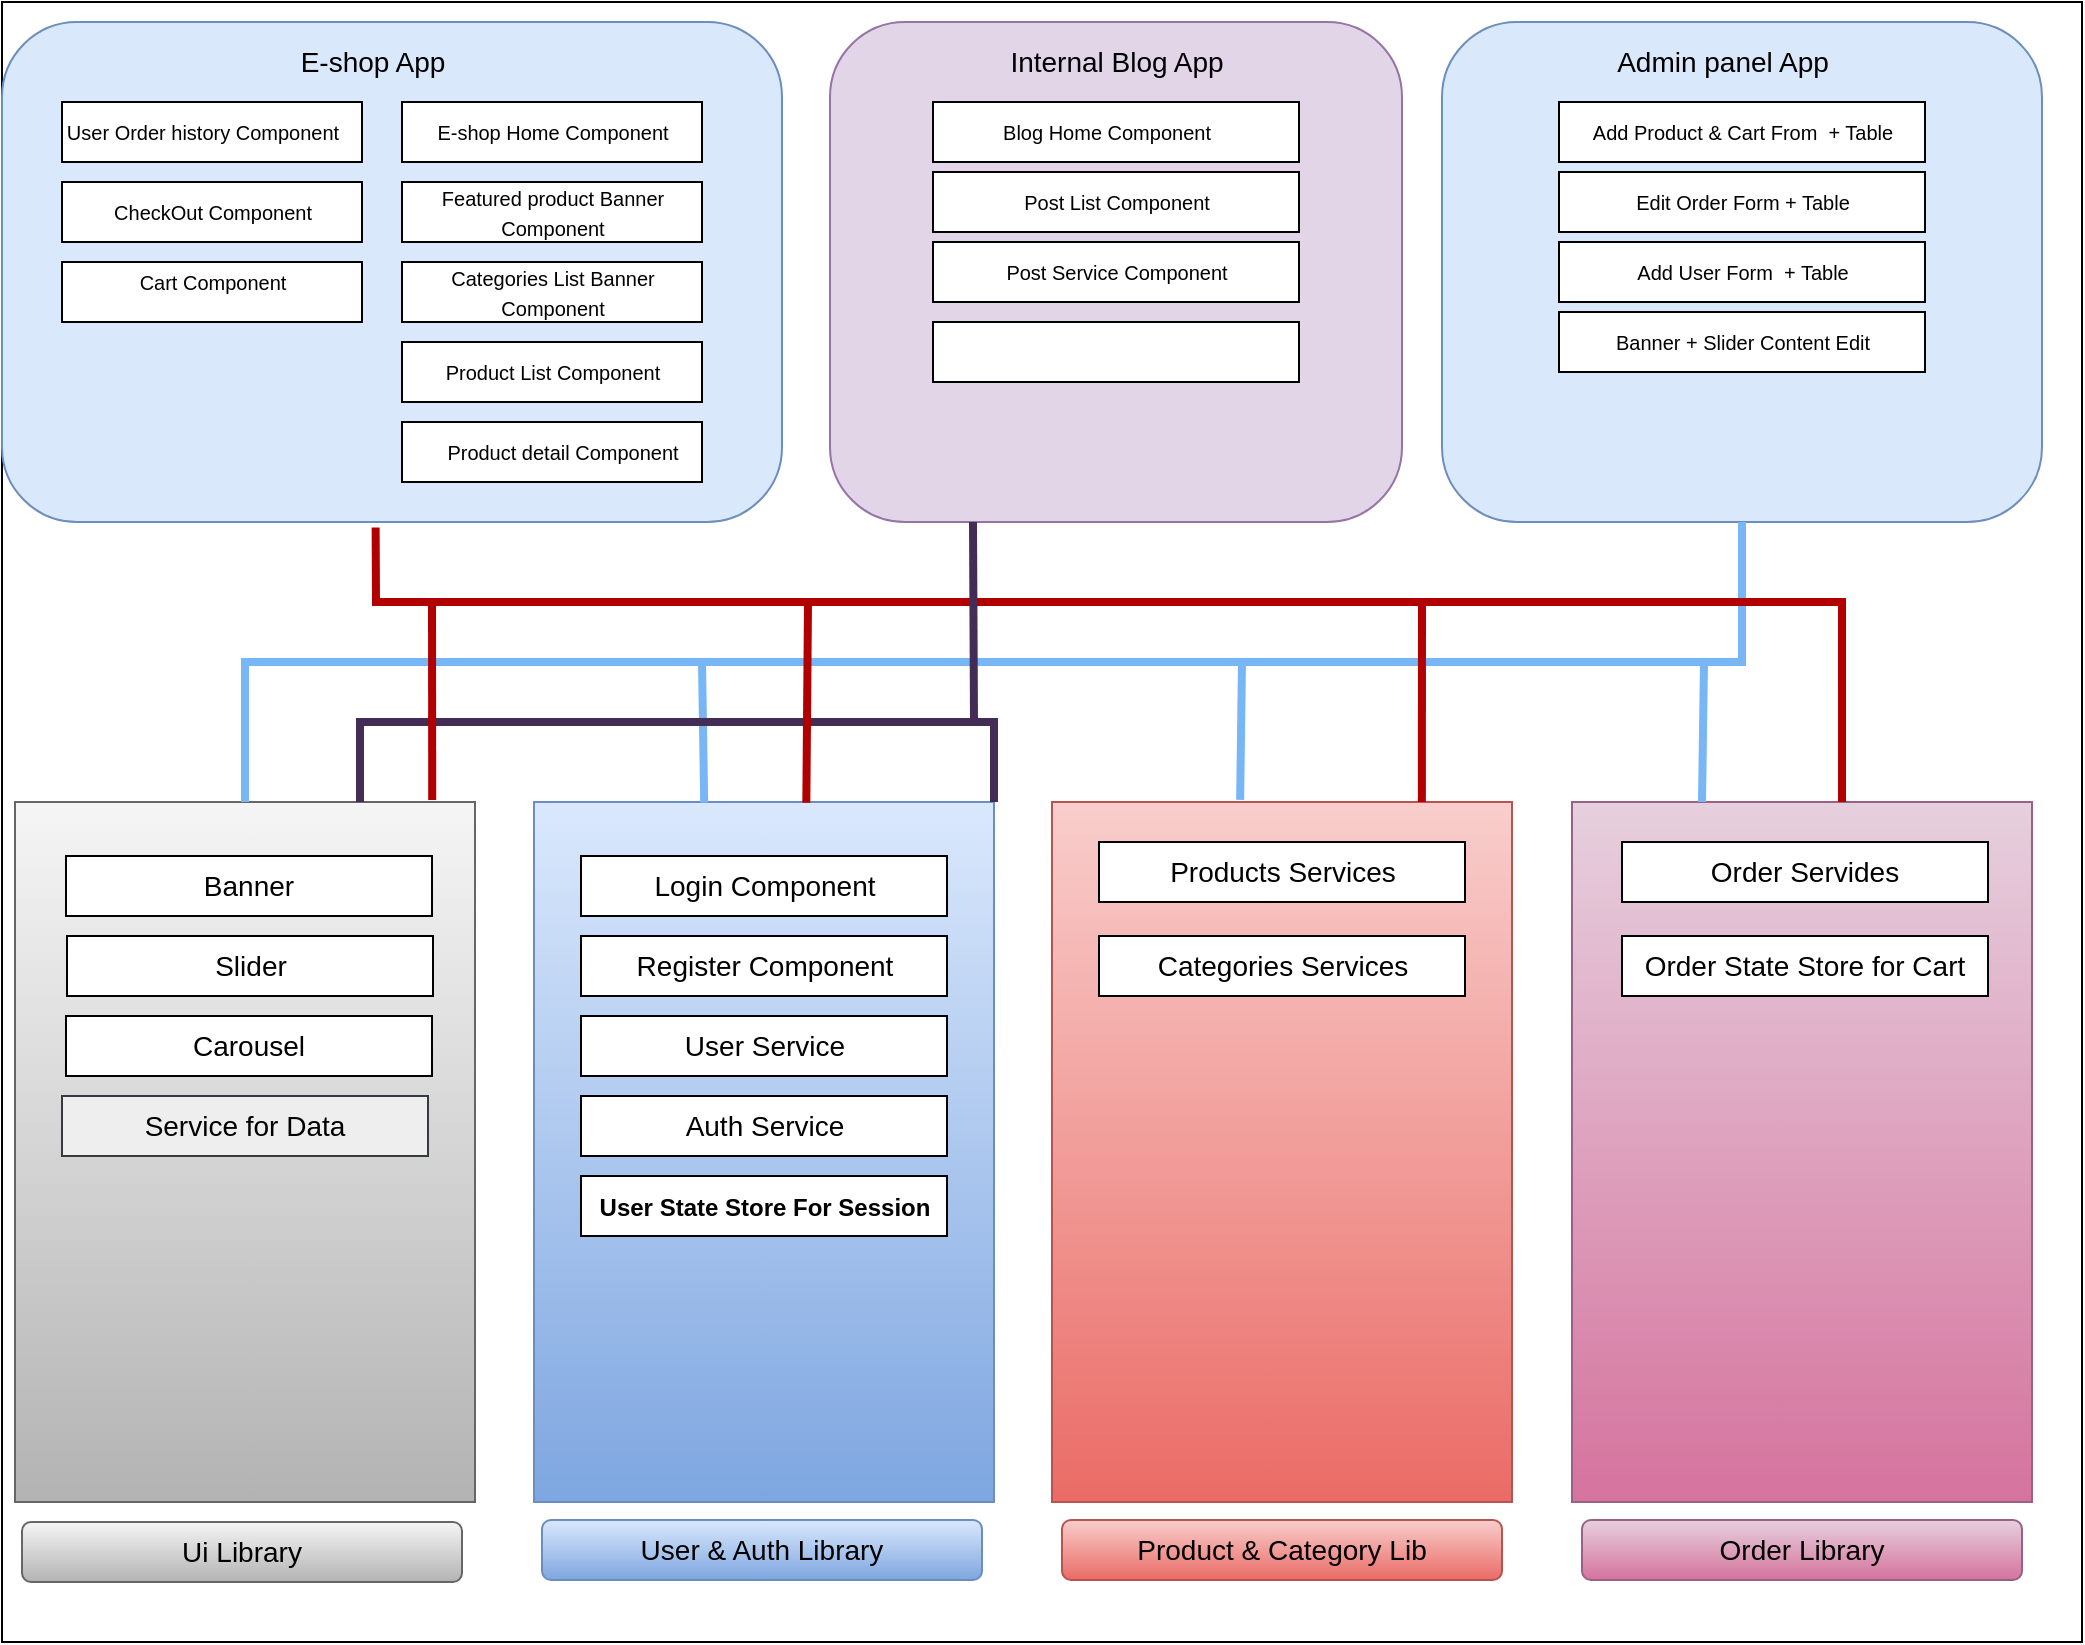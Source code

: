 <mxfile version="19.0.3" type="github">
  <diagram id="CiIdyIM88pYDMpZTxhpQ" name="Page-1">
    <mxGraphModel dx="1865" dy="1716" grid="1" gridSize="10" guides="1" tooltips="1" connect="1" arrows="1" fold="1" page="1" pageScale="1" pageWidth="827" pageHeight="1169" math="0" shadow="0">
      <root>
        <mxCell id="0" />
        <mxCell id="1" parent="0" />
        <mxCell id="9mC6WxwAKgtIo9bbNM0V-1" value="" style="rounded=0;whiteSpace=wrap;html=1;shadow=0;gradientColor=none;" vertex="1" parent="1">
          <mxGeometry x="-120" y="-40" width="1040" height="820" as="geometry" />
        </mxCell>
        <mxCell id="9mC6WxwAKgtIo9bbNM0V-2" value="" style="rounded=1;whiteSpace=wrap;html=1;fillColor=#dae8fc;strokeColor=#6c8ebf;" vertex="1" parent="1">
          <mxGeometry x="-120" y="-30" width="390" height="250" as="geometry" />
        </mxCell>
        <mxCell id="9mC6WxwAKgtIo9bbNM0V-3" value="" style="rounded=1;whiteSpace=wrap;html=1;fillColor=#e1d5e7;strokeColor=#9673a6;" vertex="1" parent="1">
          <mxGeometry x="294" y="-30" width="286" height="250" as="geometry" />
        </mxCell>
        <mxCell id="9mC6WxwAKgtIo9bbNM0V-4" value="" style="rounded=1;whiteSpace=wrap;html=1;fillColor=#dae8fc;strokeColor=#6c8ebf;" vertex="1" parent="1">
          <mxGeometry x="600" y="-30" width="300" height="250" as="geometry" />
        </mxCell>
        <mxCell id="9mC6WxwAKgtIo9bbNM0V-6" value="&lt;span style=&quot;font-size: 14px;&quot;&gt;E-shop App&lt;/span&gt;" style="text;html=1;resizable=0;autosize=1;align=center;verticalAlign=middle;points=[];fillColor=none;strokeColor=none;rounded=0;shadow=0;" vertex="1" parent="1">
          <mxGeometry x="20" y="-20" width="90" height="20" as="geometry" />
        </mxCell>
        <mxCell id="9mC6WxwAKgtIo9bbNM0V-7" value="&lt;span style=&quot;font-size: 14px;&quot;&gt;Internal Blog App&lt;/span&gt;" style="text;html=1;resizable=0;autosize=1;align=center;verticalAlign=middle;points=[];fillColor=none;strokeColor=none;rounded=0;shadow=0;" vertex="1" parent="1">
          <mxGeometry x="377" y="-20" width="120" height="20" as="geometry" />
        </mxCell>
        <mxCell id="9mC6WxwAKgtIo9bbNM0V-8" value="&lt;span style=&quot;font-size: 14px;&quot;&gt;Admin panel App&lt;/span&gt;" style="text;html=1;resizable=0;autosize=1;align=center;verticalAlign=middle;points=[];fillColor=none;strokeColor=none;rounded=0;shadow=0;" vertex="1" parent="1">
          <mxGeometry x="680" y="-20" width="120" height="20" as="geometry" />
        </mxCell>
        <mxCell id="9mC6WxwAKgtIo9bbNM0V-9" value="" style="rounded=0;whiteSpace=wrap;html=1;shadow=0;fontSize=14;" vertex="1" parent="1">
          <mxGeometry x="-90" y="10" width="150" height="30" as="geometry" />
        </mxCell>
        <mxCell id="9mC6WxwAKgtIo9bbNM0V-12" value="" style="rounded=0;whiteSpace=wrap;html=1;shadow=0;fontSize=14;" vertex="1" parent="1">
          <mxGeometry x="80" y="10" width="150" height="30" as="geometry" />
        </mxCell>
        <mxCell id="9mC6WxwAKgtIo9bbNM0V-13" value="" style="rounded=0;whiteSpace=wrap;html=1;shadow=0;fontSize=14;" vertex="1" parent="1">
          <mxGeometry x="80" y="50" width="150" height="30" as="geometry" />
        </mxCell>
        <mxCell id="9mC6WxwAKgtIo9bbNM0V-14" value="" style="rounded=0;whiteSpace=wrap;html=1;shadow=0;fontSize=14;" vertex="1" parent="1">
          <mxGeometry x="80" y="90" width="150" height="30" as="geometry" />
        </mxCell>
        <mxCell id="9mC6WxwAKgtIo9bbNM0V-15" value="" style="rounded=0;whiteSpace=wrap;html=1;shadow=0;fontSize=14;" vertex="1" parent="1">
          <mxGeometry x="80" y="130" width="150" height="30" as="geometry" />
        </mxCell>
        <mxCell id="9mC6WxwAKgtIo9bbNM0V-17" value="" style="rounded=0;whiteSpace=wrap;html=1;shadow=0;fontSize=14;" vertex="1" parent="1">
          <mxGeometry x="-90" y="50" width="150" height="30" as="geometry" />
        </mxCell>
        <mxCell id="9mC6WxwAKgtIo9bbNM0V-18" value="" style="rounded=0;whiteSpace=wrap;html=1;shadow=0;fontSize=14;" vertex="1" parent="1">
          <mxGeometry x="-90" y="90" width="150" height="30" as="geometry" />
        </mxCell>
        <mxCell id="9mC6WxwAKgtIo9bbNM0V-19" value="&lt;span style=&quot;font-size: 10px;&quot;&gt;User Order history Component&lt;/span&gt;" style="text;html=1;resizable=0;autosize=1;align=center;verticalAlign=middle;points=[];fillColor=none;strokeColor=none;rounded=0;shadow=0;" vertex="1" parent="1">
          <mxGeometry x="-95" y="15" width="150" height="20" as="geometry" />
        </mxCell>
        <mxCell id="9mC6WxwAKgtIo9bbNM0V-20" value="&lt;span style=&quot;font-size: 10px;&quot;&gt;CheckOut Component&lt;/span&gt;" style="text;html=1;resizable=0;autosize=1;align=center;verticalAlign=middle;points=[];fillColor=none;strokeColor=none;rounded=0;shadow=0;" vertex="1" parent="1">
          <mxGeometry x="-70" y="55" width="110" height="20" as="geometry" />
        </mxCell>
        <mxCell id="9mC6WxwAKgtIo9bbNM0V-21" value="&lt;span style=&quot;font-size: 10px;&quot;&gt;Cart Component&lt;/span&gt;" style="text;html=1;resizable=0;autosize=1;align=center;verticalAlign=middle;points=[];fillColor=none;strokeColor=none;rounded=0;shadow=0;" vertex="1" parent="1">
          <mxGeometry x="-60" y="90" width="90" height="20" as="geometry" />
        </mxCell>
        <mxCell id="9mC6WxwAKgtIo9bbNM0V-22" value="&lt;span style=&quot;font-size: 10px;&quot;&gt;E-shop Home Component&lt;/span&gt;" style="text;html=1;resizable=0;autosize=1;align=center;verticalAlign=middle;points=[];fillColor=none;strokeColor=none;rounded=0;shadow=0;" vertex="1" parent="1">
          <mxGeometry x="90" y="15" width="130" height="20" as="geometry" />
        </mxCell>
        <mxCell id="9mC6WxwAKgtIo9bbNM0V-23" value="&lt;span style=&quot;font-size: 10px;&quot;&gt;Featured product Banner &lt;br&gt;Component&lt;/span&gt;" style="text;html=1;resizable=0;autosize=1;align=center;verticalAlign=middle;points=[];fillColor=none;strokeColor=none;rounded=0;shadow=0;" vertex="1" parent="1">
          <mxGeometry x="90" y="45" width="130" height="40" as="geometry" />
        </mxCell>
        <mxCell id="9mC6WxwAKgtIo9bbNM0V-24" value="&lt;span style=&quot;font-size: 10px;&quot;&gt;Categories List Banner&lt;br&gt;Component&lt;br&gt;&lt;/span&gt;" style="text;html=1;resizable=0;autosize=1;align=center;verticalAlign=middle;points=[];fillColor=none;strokeColor=none;rounded=0;shadow=0;" vertex="1" parent="1">
          <mxGeometry x="95" y="85" width="120" height="40" as="geometry" />
        </mxCell>
        <mxCell id="9mC6WxwAKgtIo9bbNM0V-25" value="&lt;span style=&quot;font-size: 10px;&quot;&gt;Product List Component&lt;/span&gt;" style="text;html=1;resizable=0;autosize=1;align=center;verticalAlign=middle;points=[];fillColor=none;strokeColor=none;rounded=0;shadow=0;" vertex="1" parent="1">
          <mxGeometry x="95" y="135" width="120" height="20" as="geometry" />
        </mxCell>
        <mxCell id="9mC6WxwAKgtIo9bbNM0V-28" value="" style="rounded=0;whiteSpace=wrap;html=1;shadow=0;fontSize=14;" vertex="1" parent="1">
          <mxGeometry x="80" y="170" width="150" height="30" as="geometry" />
        </mxCell>
        <mxCell id="9mC6WxwAKgtIo9bbNM0V-29" value="&lt;span style=&quot;font-size: 10px;&quot;&gt;Product detail Component&lt;/span&gt;" style="text;html=1;resizable=0;autosize=1;align=center;verticalAlign=middle;points=[];fillColor=none;strokeColor=none;rounded=0;shadow=0;" vertex="1" parent="1">
          <mxGeometry x="95" y="175" width="130" height="20" as="geometry" />
        </mxCell>
        <mxCell id="9mC6WxwAKgtIo9bbNM0V-30" value="" style="rounded=0;whiteSpace=wrap;html=1;shadow=0;fontSize=14;" vertex="1" parent="1">
          <mxGeometry x="345.5" y="10" width="183" height="30" as="geometry" />
        </mxCell>
        <mxCell id="9mC6WxwAKgtIo9bbNM0V-32" value="" style="rounded=0;whiteSpace=wrap;html=1;shadow=0;fontSize=14;" vertex="1" parent="1">
          <mxGeometry x="345.5" y="45" width="183" height="30" as="geometry" />
        </mxCell>
        <mxCell id="9mC6WxwAKgtIo9bbNM0V-33" value="" style="rounded=0;whiteSpace=wrap;html=1;shadow=0;fontSize=14;" vertex="1" parent="1">
          <mxGeometry x="345.5" y="80" width="183" height="30" as="geometry" />
        </mxCell>
        <mxCell id="9mC6WxwAKgtIo9bbNM0V-34" value="" style="rounded=0;whiteSpace=wrap;html=1;shadow=0;fontSize=14;" vertex="1" parent="1">
          <mxGeometry x="658.5" y="10" width="183" height="30" as="geometry" />
        </mxCell>
        <mxCell id="9mC6WxwAKgtIo9bbNM0V-35" value="" style="rounded=0;whiteSpace=wrap;html=1;shadow=0;fontSize=14;" vertex="1" parent="1">
          <mxGeometry x="345.5" y="120" width="183" height="30" as="geometry" />
        </mxCell>
        <mxCell id="9mC6WxwAKgtIo9bbNM0V-36" value="" style="rounded=0;whiteSpace=wrap;html=1;shadow=0;fontSize=14;" vertex="1" parent="1">
          <mxGeometry x="658.5" y="45" width="183" height="30" as="geometry" />
        </mxCell>
        <mxCell id="9mC6WxwAKgtIo9bbNM0V-37" value="" style="rounded=0;whiteSpace=wrap;html=1;shadow=0;fontSize=14;" vertex="1" parent="1">
          <mxGeometry x="658.5" y="80" width="183" height="30" as="geometry" />
        </mxCell>
        <mxCell id="9mC6WxwAKgtIo9bbNM0V-38" value="" style="rounded=0;whiteSpace=wrap;html=1;shadow=0;fontSize=14;" vertex="1" parent="1">
          <mxGeometry x="658.5" y="115" width="183" height="30" as="geometry" />
        </mxCell>
        <mxCell id="9mC6WxwAKgtIo9bbNM0V-39" value="&lt;span style=&quot;font-size: 10px;&quot;&gt;Blog Home Component&lt;/span&gt;" style="text;html=1;resizable=0;autosize=1;align=center;verticalAlign=middle;points=[];fillColor=none;strokeColor=none;rounded=0;shadow=0;" vertex="1" parent="1">
          <mxGeometry x="372" y="15" width="120" height="20" as="geometry" />
        </mxCell>
        <mxCell id="9mC6WxwAKgtIo9bbNM0V-40" value="&lt;span style=&quot;font-size: 10px;&quot;&gt;Post List Component&lt;/span&gt;" style="text;html=1;resizable=0;autosize=1;align=center;verticalAlign=middle;points=[];fillColor=none;strokeColor=none;rounded=0;shadow=0;" vertex="1" parent="1">
          <mxGeometry x="382" y="50" width="110" height="20" as="geometry" />
        </mxCell>
        <mxCell id="9mC6WxwAKgtIo9bbNM0V-41" value="&lt;span style=&quot;font-size: 10px;&quot;&gt;Post Service Component&lt;/span&gt;" style="text;html=1;resizable=0;autosize=1;align=center;verticalAlign=middle;points=[];fillColor=none;strokeColor=none;rounded=0;shadow=0;" vertex="1" parent="1">
          <mxGeometry x="372" y="85" width="130" height="20" as="geometry" />
        </mxCell>
        <mxCell id="9mC6WxwAKgtIo9bbNM0V-42" value="&lt;span style=&quot;font-size: 10px;&quot;&gt;Add Product &amp;amp; Cart From&amp;nbsp; + Table&lt;/span&gt;" style="text;html=1;resizable=0;autosize=1;align=center;verticalAlign=middle;points=[];fillColor=none;strokeColor=none;rounded=0;shadow=0;" vertex="1" parent="1">
          <mxGeometry x="665" y="15" width="170" height="20" as="geometry" />
        </mxCell>
        <mxCell id="9mC6WxwAKgtIo9bbNM0V-43" value="&lt;span style=&quot;font-size: 10px;&quot;&gt;Edit Order Form + Table&lt;/span&gt;" style="text;html=1;resizable=0;autosize=1;align=center;verticalAlign=middle;points=[];fillColor=none;strokeColor=none;rounded=0;shadow=0;" vertex="1" parent="1">
          <mxGeometry x="690" y="50" width="120" height="20" as="geometry" />
        </mxCell>
        <mxCell id="9mC6WxwAKgtIo9bbNM0V-44" value="&lt;span style=&quot;font-size: 10px;&quot;&gt;Add User Form&amp;nbsp; + Table&lt;/span&gt;" style="text;html=1;resizable=0;autosize=1;align=center;verticalAlign=middle;points=[];fillColor=none;strokeColor=none;rounded=0;shadow=0;" vertex="1" parent="1">
          <mxGeometry x="690" y="85" width="120" height="20" as="geometry" />
        </mxCell>
        <mxCell id="9mC6WxwAKgtIo9bbNM0V-45" value="&lt;span style=&quot;font-size: 10px;&quot;&gt;Banner + Slider Content Edit&lt;/span&gt;" style="text;html=1;resizable=0;autosize=1;align=center;verticalAlign=middle;points=[];fillColor=none;strokeColor=none;rounded=0;shadow=0;" vertex="1" parent="1">
          <mxGeometry x="680" y="120" width="140" height="20" as="geometry" />
        </mxCell>
        <mxCell id="9mC6WxwAKgtIo9bbNM0V-46" value="" style="rounded=0;whiteSpace=wrap;html=1;shadow=0;fontSize=10;fillColor=#f5f5f5;strokeColor=#666666;gradientColor=#b3b3b3;" vertex="1" parent="1">
          <mxGeometry x="-113.5" y="360" width="230" height="350" as="geometry" />
        </mxCell>
        <mxCell id="9mC6WxwAKgtIo9bbNM0V-47" value="" style="rounded=0;whiteSpace=wrap;html=1;shadow=0;fontSize=10;fillColor=#dae8fc;strokeColor=#6c8ebf;gradientColor=#7ea6e0;" vertex="1" parent="1">
          <mxGeometry x="146" y="360" width="230" height="350" as="geometry" />
        </mxCell>
        <mxCell id="9mC6WxwAKgtIo9bbNM0V-48" value="" style="rounded=0;whiteSpace=wrap;html=1;shadow=0;fontSize=10;fillColor=#f8cecc;strokeColor=#b85450;gradientColor=#ea6b66;" vertex="1" parent="1">
          <mxGeometry x="405" y="360" width="230" height="350" as="geometry" />
        </mxCell>
        <mxCell id="9mC6WxwAKgtIo9bbNM0V-49" value="" style="rounded=0;whiteSpace=wrap;html=1;shadow=0;fontSize=10;fillColor=#e6d0de;strokeColor=#996185;gradientColor=#d5739d;" vertex="1" parent="1">
          <mxGeometry x="665" y="360" width="230" height="350" as="geometry" />
        </mxCell>
        <mxCell id="9mC6WxwAKgtIo9bbNM0V-50" value="Banner" style="rounded=0;whiteSpace=wrap;html=1;shadow=0;fontSize=14;" vertex="1" parent="1">
          <mxGeometry x="-88" y="387" width="183" height="30" as="geometry" />
        </mxCell>
        <mxCell id="9mC6WxwAKgtIo9bbNM0V-52" value="Slider" style="rounded=0;whiteSpace=wrap;html=1;shadow=0;fontSize=14;" vertex="1" parent="1">
          <mxGeometry x="-87.5" y="427" width="183" height="30" as="geometry" />
        </mxCell>
        <mxCell id="9mC6WxwAKgtIo9bbNM0V-53" value="Carousel" style="rounded=0;whiteSpace=wrap;html=1;shadow=0;fontSize=14;" vertex="1" parent="1">
          <mxGeometry x="-88" y="467" width="183" height="30" as="geometry" />
        </mxCell>
        <mxCell id="9mC6WxwAKgtIo9bbNM0V-54" value="Service for Data" style="rounded=0;whiteSpace=wrap;html=1;shadow=0;fontSize=14;fillColor=#eeeeee;strokeColor=#36393d;" vertex="1" parent="1">
          <mxGeometry x="-90" y="507" width="183" height="30" as="geometry" />
        </mxCell>
        <mxCell id="9mC6WxwAKgtIo9bbNM0V-60" value="&lt;font style=&quot;font-size: 14px;&quot;&gt;Ui Library&lt;/font&gt;" style="rounded=1;whiteSpace=wrap;html=1;shadow=0;fontSize=10;fillColor=#f5f5f5;gradientColor=#b3b3b3;strokeColor=#666666;" vertex="1" parent="1">
          <mxGeometry x="-110" y="720" width="220" height="30" as="geometry" />
        </mxCell>
        <mxCell id="9mC6WxwAKgtIo9bbNM0V-61" value="&lt;font style=&quot;font-size: 14px;&quot;&gt;User &amp;amp; Auth Library&lt;/font&gt;" style="rounded=1;whiteSpace=wrap;html=1;shadow=0;fontSize=10;fillColor=#dae8fc;gradientColor=#7ea6e0;strokeColor=#6c8ebf;" vertex="1" parent="1">
          <mxGeometry x="150" y="719" width="220" height="30" as="geometry" />
        </mxCell>
        <mxCell id="9mC6WxwAKgtIo9bbNM0V-62" value="&lt;span style=&quot;font-size: 14px;&quot;&gt;Product &amp;amp; Category Lib&lt;/span&gt;" style="rounded=1;whiteSpace=wrap;html=1;shadow=0;fontSize=10;fillColor=#f8cecc;gradientColor=#ea6b66;strokeColor=#b85450;" vertex="1" parent="1">
          <mxGeometry x="410" y="719" width="220" height="30" as="geometry" />
        </mxCell>
        <mxCell id="9mC6WxwAKgtIo9bbNM0V-63" value="&lt;span style=&quot;font-size: 14px;&quot;&gt;Order Library&lt;/span&gt;" style="rounded=1;whiteSpace=wrap;html=1;shadow=0;fontSize=10;fillColor=#e6d0de;gradientColor=#d5739d;strokeColor=#996185;" vertex="1" parent="1">
          <mxGeometry x="670" y="719" width="220" height="30" as="geometry" />
        </mxCell>
        <mxCell id="9mC6WxwAKgtIo9bbNM0V-65" value="Login Component" style="rounded=0;whiteSpace=wrap;html=1;shadow=0;fontSize=14;" vertex="1" parent="1">
          <mxGeometry x="169.5" y="387" width="183" height="30" as="geometry" />
        </mxCell>
        <mxCell id="9mC6WxwAKgtIo9bbNM0V-66" value="Register Component" style="rounded=0;whiteSpace=wrap;html=1;shadow=0;fontSize=14;" vertex="1" parent="1">
          <mxGeometry x="169.5" y="427" width="183" height="30" as="geometry" />
        </mxCell>
        <mxCell id="9mC6WxwAKgtIo9bbNM0V-67" value="User Service" style="rounded=0;whiteSpace=wrap;html=1;shadow=0;fontSize=14;" vertex="1" parent="1">
          <mxGeometry x="169.5" y="467" width="183" height="30" as="geometry" />
        </mxCell>
        <mxCell id="9mC6WxwAKgtIo9bbNM0V-68" value="Auth Service" style="rounded=0;whiteSpace=wrap;html=1;shadow=0;fontSize=14;" vertex="1" parent="1">
          <mxGeometry x="169.5" y="507" width="183" height="30" as="geometry" />
        </mxCell>
        <mxCell id="9mC6WxwAKgtIo9bbNM0V-69" value="&lt;font style=&quot;font-size: 12px;&quot;&gt;&lt;b&gt;User State Store For Session&lt;/b&gt;&lt;/font&gt;" style="rounded=0;whiteSpace=wrap;html=1;shadow=0;fontSize=14;" vertex="1" parent="1">
          <mxGeometry x="169.5" y="547" width="183" height="30" as="geometry" />
        </mxCell>
        <mxCell id="9mC6WxwAKgtIo9bbNM0V-70" value="Products Services" style="rounded=0;whiteSpace=wrap;html=1;shadow=0;fontSize=14;" vertex="1" parent="1">
          <mxGeometry x="428.5" y="380" width="183" height="30" as="geometry" />
        </mxCell>
        <mxCell id="9mC6WxwAKgtIo9bbNM0V-71" value="Categories Services" style="rounded=0;whiteSpace=wrap;html=1;shadow=0;fontSize=14;" vertex="1" parent="1">
          <mxGeometry x="428.5" y="427" width="183" height="30" as="geometry" />
        </mxCell>
        <mxCell id="9mC6WxwAKgtIo9bbNM0V-72" value="Order Servides" style="rounded=0;whiteSpace=wrap;html=1;shadow=0;fontSize=14;" vertex="1" parent="1">
          <mxGeometry x="690" y="380" width="183" height="30" as="geometry" />
        </mxCell>
        <mxCell id="9mC6WxwAKgtIo9bbNM0V-73" value="Order State Store for Cart" style="rounded=0;whiteSpace=wrap;html=1;shadow=0;fontSize=14;" vertex="1" parent="1">
          <mxGeometry x="690" y="427" width="183" height="30" as="geometry" />
        </mxCell>
        <mxCell id="9mC6WxwAKgtIo9bbNM0V-80" value="" style="endArrow=none;html=1;rounded=0;fontSize=14;edgeStyle=elbowEdgeStyle;elbow=vertical;fillColor=#cce5ff;strokeColor=#78B6F5;strokeWidth=4;" edge="1" parent="1" source="9mC6WxwAKgtIo9bbNM0V-46">
          <mxGeometry width="50" height="50" relative="1" as="geometry">
            <mxPoint x="380" y="250" as="sourcePoint" />
            <mxPoint x="750" y="220" as="targetPoint" />
          </mxGeometry>
        </mxCell>
        <mxCell id="9mC6WxwAKgtIo9bbNM0V-81" value="" style="endArrow=none;html=1;rounded=0;fontSize=14;elbow=vertical;exitX=0.37;exitY=0.001;exitDx=0;exitDy=0;exitPerimeter=0;strokeColor=#78B6F5;strokeWidth=4;" edge="1" parent="1" source="9mC6WxwAKgtIo9bbNM0V-47">
          <mxGeometry width="50" height="50" relative="1" as="geometry">
            <mxPoint x="230" y="350" as="sourcePoint" />
            <mxPoint x="230" y="290" as="targetPoint" />
          </mxGeometry>
        </mxCell>
        <mxCell id="9mC6WxwAKgtIo9bbNM0V-83" value="" style="endArrow=none;html=1;rounded=0;fontSize=14;elbow=vertical;exitX=0.409;exitY=-0.003;exitDx=0;exitDy=0;exitPerimeter=0;strokeColor=#78B6F5;strokeWidth=4;" edge="1" parent="1" source="9mC6WxwAKgtIo9bbNM0V-48">
          <mxGeometry width="50" height="50" relative="1" as="geometry">
            <mxPoint x="520" y="350" as="sourcePoint" />
            <mxPoint x="500" y="290" as="targetPoint" />
          </mxGeometry>
        </mxCell>
        <mxCell id="9mC6WxwAKgtIo9bbNM0V-84" value="" style="endArrow=none;html=1;rounded=0;fontSize=14;elbow=vertical;fillColor=#cce5ff;strokeColor=#78B6F5;strokeWidth=4;" edge="1" parent="1">
          <mxGeometry width="50" height="50" relative="1" as="geometry">
            <mxPoint x="730" y="360" as="sourcePoint" />
            <mxPoint x="731" y="290" as="targetPoint" />
          </mxGeometry>
        </mxCell>
        <mxCell id="9mC6WxwAKgtIo9bbNM0V-86" value="" style="endArrow=none;html=1;rounded=0;fontSize=14;elbow=vertical;entryX=0.479;entryY=1.011;entryDx=0;entryDy=0;entryPerimeter=0;exitX=0.587;exitY=0;exitDx=0;exitDy=0;exitPerimeter=0;fillColor=#e51400;strokeColor=#B20000;strokeWidth=4;" edge="1" parent="1" source="9mC6WxwAKgtIo9bbNM0V-49" target="9mC6WxwAKgtIo9bbNM0V-2">
          <mxGeometry width="50" height="50" relative="1" as="geometry">
            <mxPoint x="380" y="350" as="sourcePoint" />
            <mxPoint x="430" y="300" as="targetPoint" />
            <Array as="points">
              <mxPoint x="800" y="260" />
              <mxPoint x="100" y="260" />
              <mxPoint x="67" y="260" />
            </Array>
          </mxGeometry>
        </mxCell>
        <mxCell id="9mC6WxwAKgtIo9bbNM0V-92" value="" style="endArrow=none;html=1;rounded=0;fontSize=14;elbow=vertical;exitX=1;exitY=0;exitDx=0;exitDy=0;fillColor=#76608a;strokeColor=#432D57;entryX=0.75;entryY=0;entryDx=0;entryDy=0;strokeWidth=4;" edge="1" parent="1" source="9mC6WxwAKgtIo9bbNM0V-47" target="9mC6WxwAKgtIo9bbNM0V-46">
          <mxGeometry width="50" height="50" relative="1" as="geometry">
            <mxPoint x="390" y="270" as="sourcePoint" />
            <mxPoint x="60" y="320" as="targetPoint" />
            <Array as="points">
              <mxPoint x="376" y="320" />
              <mxPoint x="59" y="320" />
            </Array>
          </mxGeometry>
        </mxCell>
        <mxCell id="9mC6WxwAKgtIo9bbNM0V-94" value="" style="endArrow=none;html=1;rounded=0;fontSize=14;elbow=vertical;entryX=0.25;entryY=1;entryDx=0;entryDy=0;fillColor=#76608a;strokeColor=#432D57;strokeWidth=4;" edge="1" parent="1" target="9mC6WxwAKgtIo9bbNM0V-3">
          <mxGeometry width="50" height="50" relative="1" as="geometry">
            <mxPoint x="366" y="320" as="sourcePoint" />
            <mxPoint x="430" y="300" as="targetPoint" />
          </mxGeometry>
        </mxCell>
        <mxCell id="9mC6WxwAKgtIo9bbNM0V-98" value="" style="endArrow=none;html=1;rounded=0;fontSize=14;strokeColor=#B20000;strokeWidth=4;elbow=vertical;exitX=0.804;exitY=0;exitDx=0;exitDy=0;exitPerimeter=0;" edge="1" parent="1" source="9mC6WxwAKgtIo9bbNM0V-48">
          <mxGeometry width="50" height="50" relative="1" as="geometry">
            <mxPoint x="380" y="350" as="sourcePoint" />
            <mxPoint x="590" y="260" as="targetPoint" />
          </mxGeometry>
        </mxCell>
        <mxCell id="9mC6WxwAKgtIo9bbNM0V-99" value="" style="endArrow=none;html=1;rounded=0;fontSize=14;strokeColor=#B20000;strokeWidth=4;elbow=vertical;exitX=0.592;exitY=0.001;exitDx=0;exitDy=0;exitPerimeter=0;" edge="1" parent="1" source="9mC6WxwAKgtIo9bbNM0V-47">
          <mxGeometry width="50" height="50" relative="1" as="geometry">
            <mxPoint x="380" y="350" as="sourcePoint" />
            <mxPoint x="283" y="260" as="targetPoint" />
          </mxGeometry>
        </mxCell>
        <mxCell id="9mC6WxwAKgtIo9bbNM0V-100" value="" style="endArrow=none;html=1;rounded=0;fontSize=14;strokeColor=#B20000;strokeWidth=4;elbow=vertical;exitX=0.907;exitY=-0.003;exitDx=0;exitDy=0;exitPerimeter=0;" edge="1" parent="1" source="9mC6WxwAKgtIo9bbNM0V-46">
          <mxGeometry width="50" height="50" relative="1" as="geometry">
            <mxPoint x="380" y="270" as="sourcePoint" />
            <mxPoint x="95" y="260" as="targetPoint" />
          </mxGeometry>
        </mxCell>
      </root>
    </mxGraphModel>
  </diagram>
</mxfile>
